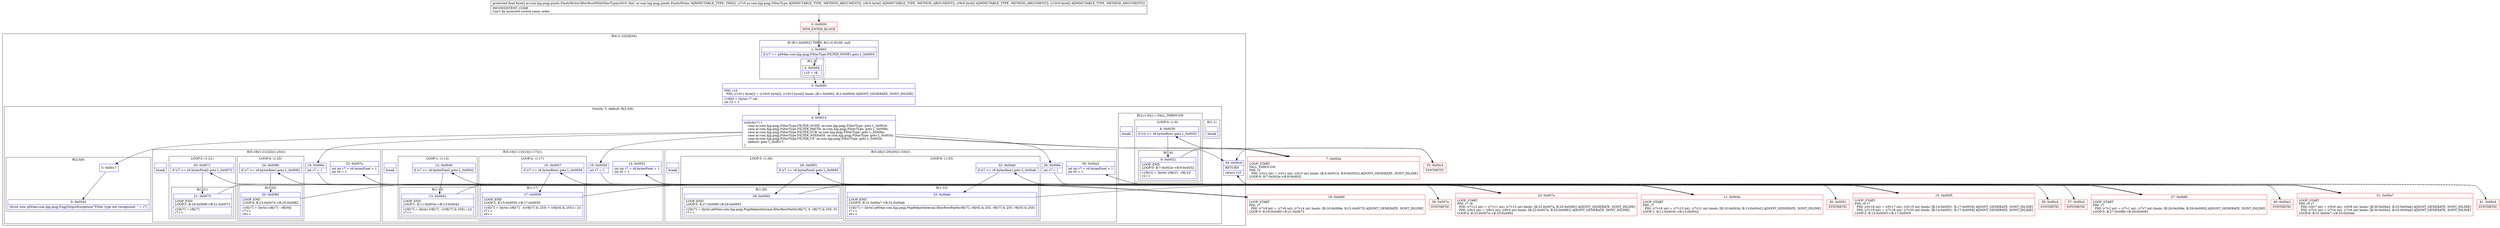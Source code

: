 digraph "CFG forar.com.hjg.pngj.pixels.PixelsWriter.filterRowWithFilterType(Lar\/com\/hjg\/pngj\/FilterType;[B[B[B)[B" {
subgraph cluster_Region_803131357 {
label = "R(4:(1:2)|3|4|34)";
node [shape=record,color=blue];
subgraph cluster_IfRegion_113833139 {
label = "IF [B:1:0x0002] THEN: R(1:2) ELSE: null";
node [shape=record,color=blue];
Node_1 [shape=record,label="{1\:\ 0x0002|if (r7 == p004ar.com.hjg.pngj.FilterType.FILTER_NONE) goto L_0x0004\l}"];
subgraph cluster_Region_1462021263 {
label = "R(1:2)";
node [shape=record,color=blue];
Node_2 [shape=record,label="{2\:\ 0x0004|r10 = r8\l}"];
}
}
Node_3 [shape=record,label="{3\:\ 0x0005|PHI: r10 \l  PHI: (r10v1 byte[]) = (r10v0 byte[]), (r10v3 byte[]) binds: [B:1:0x0002, B:2:0x0004] A[DONT_GENERATE, DONT_INLINE]\l|r10[0] = (byte) r7.val\lint r2 = 1\l}"];
subgraph cluster_SwitchRegion_1915819243 {
label = "Switch: 5, default: R(2:5|6)";
node [shape=record,color=blue];
Node_4 [shape=record,label="{4\:\ 0x0014|switch(r7) \{\l    case ar.com.hjg.pngj.FilterType.FILTER_NONE :ar.com.hjg.pngj.FilterType: goto L_0x00c4;\l    case ar.com.hjg.pngj.FilterType.FILTER_PAETH :ar.com.hjg.pngj.FilterType: goto L_0x008e;\l    case ar.com.hjg.pngj.FilterType.FILTER_SUB :ar.com.hjg.pngj.FilterType: goto L_0x006e;\l    case ar.com.hjg.pngj.FilterType.FILTER_AVERAGE :ar.com.hjg.pngj.FilterType: goto L_0x003d;\l    case ar.com.hjg.pngj.FilterType.FILTER_UP :ar.com.hjg.pngj.FilterType: goto L_0x002e;\l    default: goto L_0x0017;\l\}\l}"];
subgraph cluster_Region_2051953859 {
label = "R(1:1)";
node [shape=record,color=blue];
Node_InsnContainer_1004685909 [shape=record,label="{|break\l}"];
}
subgraph cluster_Region_311131596 {
label = "R(5:26|(1:29)|30|(1:33)|1)";
node [shape=record,color=blue];
Node_26 [shape=record,label="{26\:\ 0x008e|int r7 = 1\l}"];
subgraph cluster_LoopRegion_1274210407 {
label = "LOOP:5: (1:29)";
node [shape=record,color=blue];
Node_28 [shape=record,label="{28\:\ 0x0091|if (r7 \<= r6.bytesPixel) goto L_0x0093\l}"];
subgraph cluster_Region_758699886 {
label = "R(1:29)";
node [shape=record,color=blue];
Node_29 [shape=record,label="{29\:\ 0x0093|LOOP_END\lLOOP:5: B:27:0x008f\-\>B:29:0x0093\l|r10[r7] = (byte) p004ar.com.hjg.pngj.PngHelperInternal.filterRowPaeth(r8[r7], 0, r9[r7] & 255, 0)\lr7++\l}"];
}
}
Node_30 [shape=record,label="{30\:\ 0x00a3|int int r7 = r6.bytesPixel + 1\lint r0 = 1\l}"];
subgraph cluster_LoopRegion_1425149191 {
label = "LOOP:6: (1:33)";
node [shape=record,color=blue];
Node_32 [shape=record,label="{32\:\ 0x00a9|if (r7 \<= r6.bytesRow) goto L_0x00ab\l}"];
subgraph cluster_Region_492729981 {
label = "R(1:33)";
node [shape=record,color=blue];
Node_33 [shape=record,label="{33\:\ 0x00ab|LOOP_END\lLOOP:6: B:31:0x00a7\-\>B:33:0x00ab\l|r10[r7] = (byte) p004ar.com.hjg.pngj.PngHelperInternal.filterRowPaeth(r8[r7], r8[r0] & 255, r9[r7] & 255, r9[r0] & 255)\lr7++\lr0++\l}"];
}
}
Node_InsnContainer_1230035314 [shape=record,label="{|break\l}"];
}
subgraph cluster_Region_144668206 {
label = "R(5:18|(1:21)|22|(1:25)|1)";
node [shape=record,color=blue];
Node_18 [shape=record,label="{18\:\ 0x006e|int r7 = 1\l}"];
subgraph cluster_LoopRegion_1677153268 {
label = "LOOP:3: (1:21)";
node [shape=record,color=blue];
Node_20 [shape=record,label="{20\:\ 0x0071|if (r7 \<= r6.bytesPixel) goto L_0x0073\l}"];
subgraph cluster_Region_234110057 {
label = "R(1:21)";
node [shape=record,color=blue];
Node_21 [shape=record,label="{21\:\ 0x0073|LOOP_END\lLOOP:3: B:19:0x006f\-\>B:21:0x0073\l|r10[r7] = r8[r7]\lr7++\l}"];
}
}
Node_22 [shape=record,label="{22\:\ 0x007a|int int r7 = r6.bytesPixel + 1\lint r9 = 1\l}"];
subgraph cluster_LoopRegion_989311976 {
label = "LOOP:4: (1:25)";
node [shape=record,color=blue];
Node_24 [shape=record,label="{24\:\ 0x0080|if (r7 \<= r6.bytesRow) goto L_0x0082\l}"];
subgraph cluster_Region_1227526885 {
label = "R(1:25)";
node [shape=record,color=blue];
Node_25 [shape=record,label="{25\:\ 0x0082|LOOP_END\lLOOP:4: B:23:0x007e\-\>B:25:0x0082\l|r10[r7] = (byte) (r8[r7] \- r8[r9])\lr7++\lr9++\l}"];
}
}
Node_InsnContainer_859577087 [shape=record,label="{|break\l}"];
}
subgraph cluster_Region_1673936817 {
label = "R(5:10|(1:13)|14|(1:17)|1)";
node [shape=record,color=blue];
Node_10 [shape=record,label="{10\:\ 0x003d|int r7 = 1\l}"];
subgraph cluster_LoopRegion_1333608660 {
label = "LOOP:1: (1:13)";
node [shape=record,color=blue];
Node_12 [shape=record,label="{12\:\ 0x0040|if (r7 \<= r6.bytesPixel) goto L_0x0042\l}"];
subgraph cluster_Region_1390235236 {
label = "R(1:13)";
node [shape=record,color=blue];
Node_13 [shape=record,label="{13\:\ 0x0042|LOOP_END\lLOOP:1: B:11:0x003e\-\>B:13:0x0042\l|r10[r7] = (byte) (r8[r7] \- ((r9[r7] & 255) \/ 2))\lr7++\l}"];
}
}
Node_14 [shape=record,label="{14\:\ 0x0051|int int r7 = r6.bytesPixel + 1\lint r0 = 1\l}"];
subgraph cluster_LoopRegion_123427220 {
label = "LOOP:2: (1:17)";
node [shape=record,color=blue];
Node_16 [shape=record,label="{16\:\ 0x0057|if (r7 \<= r6.bytesRow) goto L_0x0059\l}"];
subgraph cluster_Region_1437785892 {
label = "R(1:17)";
node [shape=record,color=blue];
Node_17 [shape=record,label="{17\:\ 0x0059|LOOP_END\lLOOP:2: B:15:0x0055\-\>B:17:0x0059\l|r10[r7] = (byte) (r8[r7] \- (((r9[r7] & 255) + (r8[r0] & 255)) \/ 2))\lr7++\lr0++\l}"];
}
}
Node_InsnContainer_995932183 [shape=record,label="{|break\l}"];
}
subgraph cluster_Region_314965451 {
label = "R(2:(1:9)|1) | FALL_THROUGH\l";
node [shape=record,color=blue];
subgraph cluster_LoopRegion_960230125 {
label = "LOOP:0: (1:9)";
node [shape=record,color=blue];
Node_8 [shape=record,label="{8\:\ 0x0030|if (r2 \<= r6.bytesRow) goto L_0x0032\l}"];
subgraph cluster_Region_373604934 {
label = "R(1:9)";
node [shape=record,color=blue];
Node_9 [shape=record,label="{9\:\ 0x0032|LOOP_END\lLOOP:0: B:7:0x002e\-\>B:9:0x0032\l|r10[r2] = (byte) (r8[r2] \- r9[r2])\lr2++\l}"];
}
}
Node_InsnContainer_1561410984 [shape=record,label="{|break\l}"];
}
subgraph cluster_Region_237580055 {
label = "R(2:5|6)";
node [shape=record,color=blue];
Node_5 [shape=record,label="{5\:\ 0x0017}"];
Node_6 [shape=record,label="{6\:\ 0x002d|throw new p004ar.com.hjg.pngj.PngjOutputException(\"Filter type not recognized: \" + r7)\l}"];
}
}
Node_34 [shape=record,label="{34\:\ 0x00c4|RETURN\l|return r10\l}"];
}
Node_0 [shape=record,color=red,label="{0\:\ 0x0000|MTH_ENTER_BLOCK\l}"];
Node_7 [shape=record,color=red,label="{7\:\ 0x002e|LOOP_START\lFALL_THROUGH\lPHI: r2 \l  PHI: (r2v2 int) = (r2v1 int), (r2v3 int) binds: [B:4:0x0014, B:9:0x0032] A[DONT_GENERATE, DONT_INLINE]\lLOOP:0: B:7:0x002e\-\>B:9:0x0032\l}"];
Node_11 [shape=record,color=red,label="{11\:\ 0x003e|LOOP_START\lPHI: r7 \l  PHI: (r7v16 int) = (r7v15 int), (r7v21 int) binds: [B:10:0x003d, B:13:0x0042] A[DONT_GENERATE, DONT_INLINE]\lLOOP:1: B:11:0x003e\-\>B:13:0x0042\l}"];
Node_15 [shape=record,color=red,label="{15\:\ 0x0055|LOOP_START\lPHI: r0 r7 \l  PHI: (r0v18 int) = (r0v17 int), (r0v19 int) binds: [B:14:0x0051, B:17:0x0059] A[DONT_GENERATE, DONT_INLINE]\l  PHI: (r7v19 int) = (r7v18 int), (r7v20 int) binds: [B:14:0x0051, B:17:0x0059] A[DONT_GENERATE, DONT_INLINE]\lLOOP:2: B:15:0x0055\-\>B:17:0x0059\l}"];
Node_19 [shape=record,color=red,label="{19\:\ 0x006f|LOOP_START\lPHI: r7 \l  PHI: (r7v9 int) = (r7v8 int), (r7v14 int) binds: [B:18:0x006e, B:21:0x0073] A[DONT_GENERATE, DONT_INLINE]\lLOOP:3: B:19:0x006f\-\>B:21:0x0073\l}"];
Node_23 [shape=record,color=red,label="{23\:\ 0x007e|LOOP_START\lPHI: r7 r9 \l  PHI: (r7v12 int) = (r7v11 int), (r7v13 int) binds: [B:22:0x007a, B:25:0x0082] A[DONT_GENERATE, DONT_INLINE]\l  PHI: (r9v3 int) = (r9v2 int), (r9v4 int) binds: [B:22:0x007a, B:25:0x0082] A[DONT_GENERATE, DONT_INLINE]\lLOOP:4: B:23:0x007e\-\>B:25:0x0082\l}"];
Node_27 [shape=record,color=red,label="{27\:\ 0x008f|LOOP_START\lPHI: r7 \l  PHI: (r7v2 int) = (r7v1 int), (r7v7 int) binds: [B:26:0x008e, B:29:0x0093] A[DONT_GENERATE, DONT_INLINE]\lLOOP:5: B:27:0x008f\-\>B:29:0x0093\l}"];
Node_31 [shape=record,color=red,label="{31\:\ 0x00a7|LOOP_START\lPHI: r0 r7 \l  PHI: (r0v7 int) = (r0v6 int), (r0v8 int) binds: [B:30:0x00a3, B:33:0x00ab] A[DONT_GENERATE, DONT_INLINE]\l  PHI: (r7v5 int) = (r7v4 int), (r7v6 int) binds: [B:30:0x00a3, B:33:0x00ab] A[DONT_GENERATE, DONT_INLINE]\lLOOP:6: B:31:0x00a7\-\>B:33:0x00ab\l}"];
Node_35 [shape=record,color=red,label="{35\:\ 0x00c4|SYNTHETIC\l}"];
Node_36 [shape=record,color=red,label="{36\:\ 0x0051|SYNTHETIC\l}"];
Node_37 [shape=record,color=red,label="{37\:\ 0x00c4|SYNTHETIC\l}"];
Node_38 [shape=record,color=red,label="{38\:\ 0x007a|SYNTHETIC\l}"];
Node_39 [shape=record,color=red,label="{39\:\ 0x00c4|SYNTHETIC\l}"];
Node_40 [shape=record,color=red,label="{40\:\ 0x00a3|SYNTHETIC\l}"];
Node_41 [shape=record,color=red,label="{41\:\ 0x00c4|SYNTHETIC\l}"];
MethodNode[shape=record,label="{protected final byte[] ar.com.hjg.pngj.pixels.PixelsWriter.filterRowWithFilterType((r6v0 'this' ar.com.hjg.pngj.pixels.PixelsWriter A[IMMUTABLE_TYPE, THIS]), (r7v0 ar.com.hjg.pngj.FilterType A[IMMUTABLE_TYPE, METHOD_ARGUMENT]), (r8v0 byte[] A[IMMUTABLE_TYPE, METHOD_ARGUMENT]), (r9v0 byte[] A[IMMUTABLE_TYPE, METHOD_ARGUMENT]), (r10v0 byte[] A[IMMUTABLE_TYPE, METHOD_ARGUMENT]))  | INCONSISTENT_CODE\lCan't fix incorrect switch cases order\l}"];
MethodNode -> Node_0;
Node_1 -> Node_2;
Node_1 -> Node_3[style=dashed];
Node_2 -> Node_3;
Node_3 -> Node_4;
Node_4 -> Node_5;
Node_4 -> Node_7;
Node_4 -> Node_10;
Node_4 -> Node_18;
Node_4 -> Node_26;
Node_4 -> Node_34;
Node_26 -> Node_27;
Node_28 -> Node_29;
Node_28 -> Node_40[style=dashed];
Node_29 -> Node_27;
Node_30 -> Node_31;
Node_32 -> Node_33;
Node_32 -> Node_41[style=dashed];
Node_33 -> Node_31;
Node_18 -> Node_19;
Node_20 -> Node_21;
Node_20 -> Node_38[style=dashed];
Node_21 -> Node_19;
Node_22 -> Node_23;
Node_24 -> Node_25;
Node_24 -> Node_39[style=dashed];
Node_25 -> Node_23;
Node_10 -> Node_11;
Node_12 -> Node_13;
Node_12 -> Node_36[style=dashed];
Node_13 -> Node_11;
Node_14 -> Node_15;
Node_16 -> Node_17;
Node_16 -> Node_37[style=dashed];
Node_17 -> Node_15;
Node_8 -> Node_9;
Node_8 -> Node_35[style=dashed];
Node_9 -> Node_7;
Node_5 -> Node_6;
Node_0 -> Node_1;
Node_7 -> Node_8;
Node_11 -> Node_12;
Node_15 -> Node_16;
Node_19 -> Node_20;
Node_23 -> Node_24;
Node_27 -> Node_28;
Node_31 -> Node_32;
Node_35 -> Node_34;
Node_36 -> Node_14;
Node_37 -> Node_34;
Node_38 -> Node_22;
Node_39 -> Node_34;
Node_40 -> Node_30;
Node_41 -> Node_34;
}

